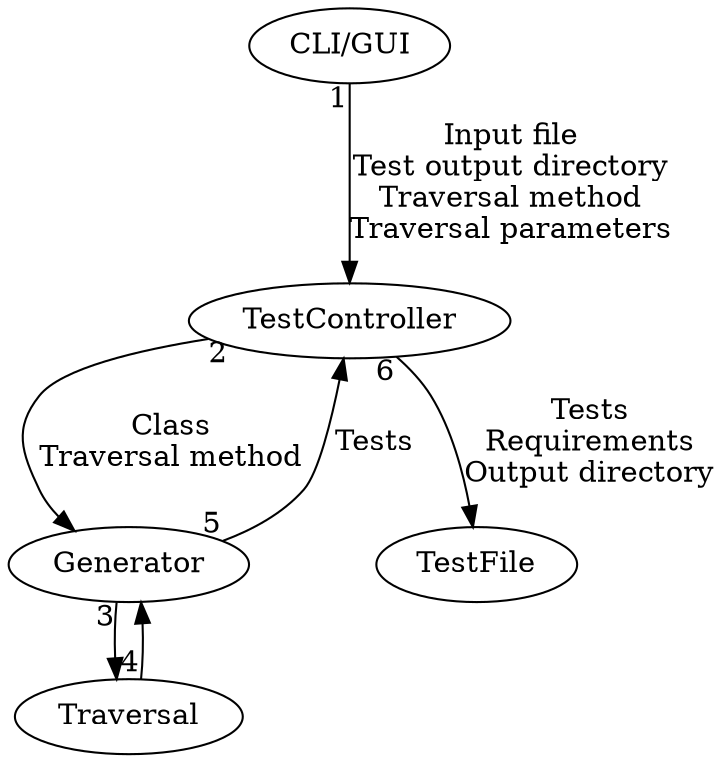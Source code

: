 digraph {

	"CLI/GUI"->"TestController" [label="Input file\nTest output directory\nTraversal method\nTraversal parameters",taillabel="1"]
	"TestController" -> "Generator" [label="Class\nTraversal method",taillabel="2"]
	"Generator" -> "Traversal" [taillabel="3"]
	"Traversal" -> "Generator" [taillabel="4"]
	"Generator" -> "TestController" [label="Tests",taillabel="5"]
	"TestController" -> "TestFile" [label="Tests\nRequirements\nOutput directory",taillabel="6"]

}
